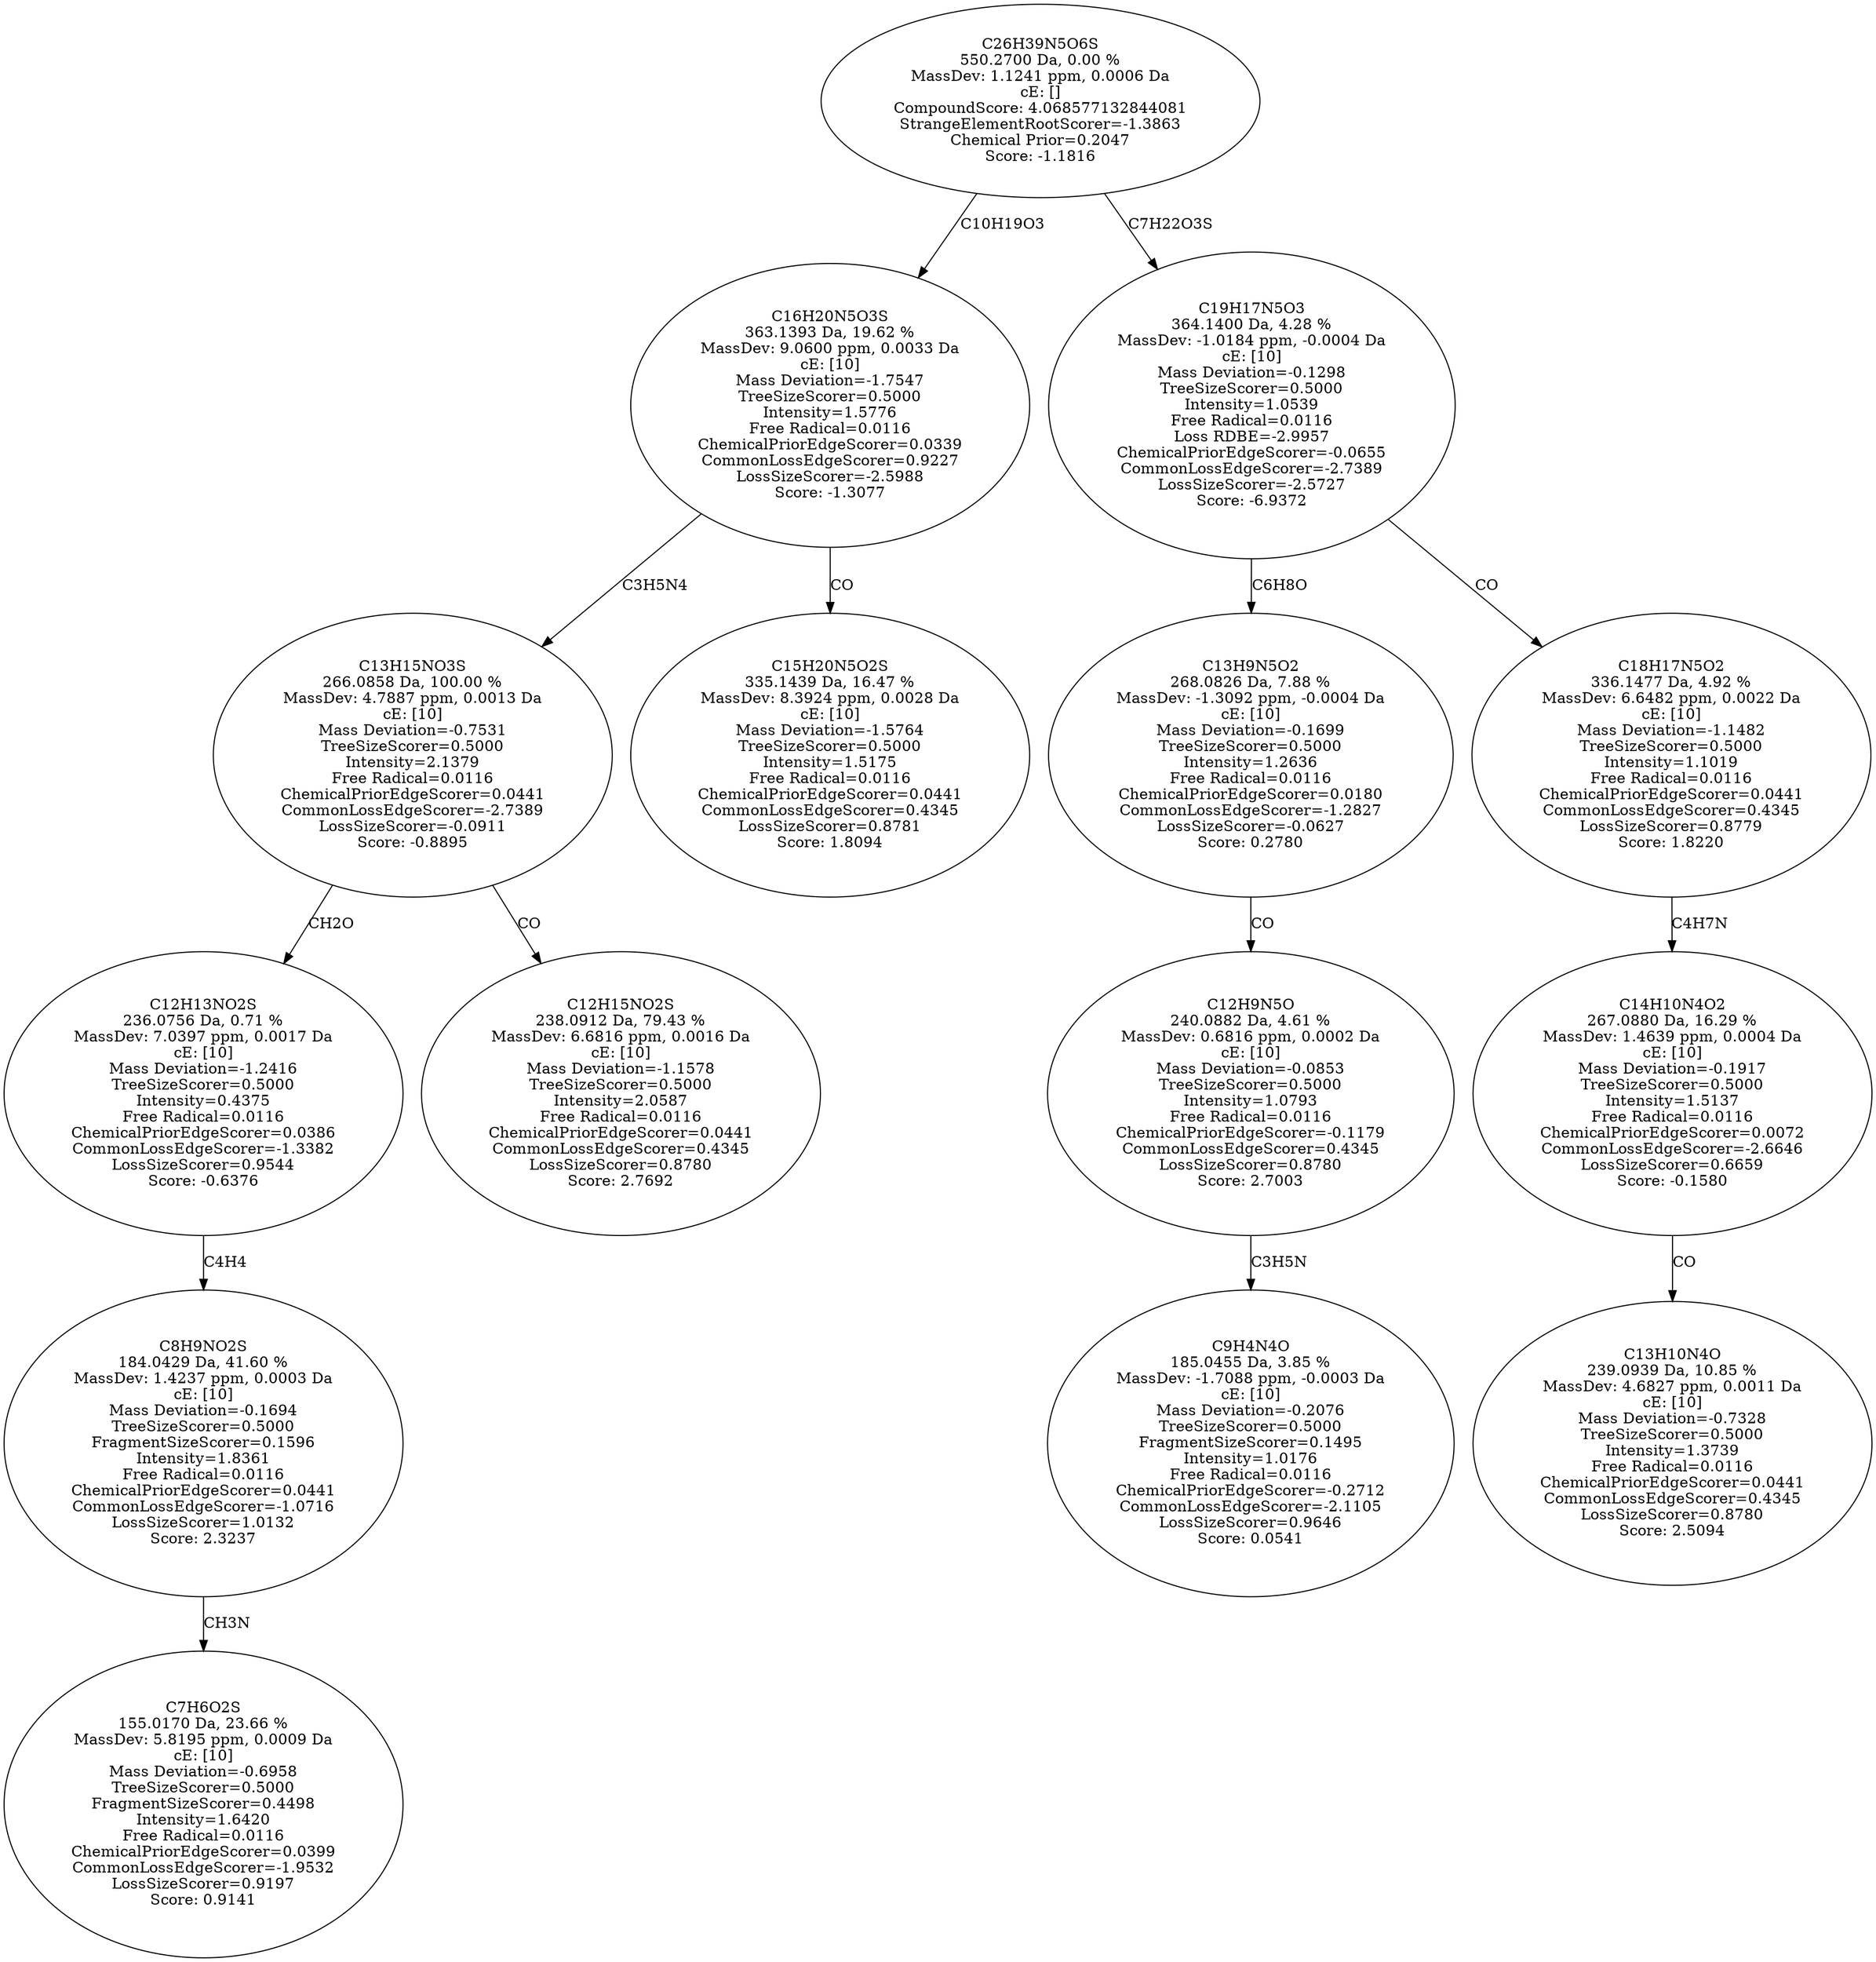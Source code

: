strict digraph {
v1 [label="C7H6O2S\n155.0170 Da, 23.66 %\nMassDev: 5.8195 ppm, 0.0009 Da\ncE: [10]\nMass Deviation=-0.6958\nTreeSizeScorer=0.5000\nFragmentSizeScorer=0.4498\nIntensity=1.6420\nFree Radical=0.0116\nChemicalPriorEdgeScorer=0.0399\nCommonLossEdgeScorer=-1.9532\nLossSizeScorer=0.9197\nScore: 0.9141"];
v2 [label="C8H9NO2S\n184.0429 Da, 41.60 %\nMassDev: 1.4237 ppm, 0.0003 Da\ncE: [10]\nMass Deviation=-0.1694\nTreeSizeScorer=0.5000\nFragmentSizeScorer=0.1596\nIntensity=1.8361\nFree Radical=0.0116\nChemicalPriorEdgeScorer=0.0441\nCommonLossEdgeScorer=-1.0716\nLossSizeScorer=1.0132\nScore: 2.3237"];
v3 [label="C12H13NO2S\n236.0756 Da, 0.71 %\nMassDev: 7.0397 ppm, 0.0017 Da\ncE: [10]\nMass Deviation=-1.2416\nTreeSizeScorer=0.5000\nIntensity=0.4375\nFree Radical=0.0116\nChemicalPriorEdgeScorer=0.0386\nCommonLossEdgeScorer=-1.3382\nLossSizeScorer=0.9544\nScore: -0.6376"];
v4 [label="C12H15NO2S\n238.0912 Da, 79.43 %\nMassDev: 6.6816 ppm, 0.0016 Da\ncE: [10]\nMass Deviation=-1.1578\nTreeSizeScorer=0.5000\nIntensity=2.0587\nFree Radical=0.0116\nChemicalPriorEdgeScorer=0.0441\nCommonLossEdgeScorer=0.4345\nLossSizeScorer=0.8780\nScore: 2.7692"];
v5 [label="C13H15NO3S\n266.0858 Da, 100.00 %\nMassDev: 4.7887 ppm, 0.0013 Da\ncE: [10]\nMass Deviation=-0.7531\nTreeSizeScorer=0.5000\nIntensity=2.1379\nFree Radical=0.0116\nChemicalPriorEdgeScorer=0.0441\nCommonLossEdgeScorer=-2.7389\nLossSizeScorer=-0.0911\nScore: -0.8895"];
v6 [label="C15H20N5O2S\n335.1439 Da, 16.47 %\nMassDev: 8.3924 ppm, 0.0028 Da\ncE: [10]\nMass Deviation=-1.5764\nTreeSizeScorer=0.5000\nIntensity=1.5175\nFree Radical=0.0116\nChemicalPriorEdgeScorer=0.0441\nCommonLossEdgeScorer=0.4345\nLossSizeScorer=0.8781\nScore: 1.8094"];
v7 [label="C16H20N5O3S\n363.1393 Da, 19.62 %\nMassDev: 9.0600 ppm, 0.0033 Da\ncE: [10]\nMass Deviation=-1.7547\nTreeSizeScorer=0.5000\nIntensity=1.5776\nFree Radical=0.0116\nChemicalPriorEdgeScorer=0.0339\nCommonLossEdgeScorer=0.9227\nLossSizeScorer=-2.5988\nScore: -1.3077"];
v8 [label="C9H4N4O\n185.0455 Da, 3.85 %\nMassDev: -1.7088 ppm, -0.0003 Da\ncE: [10]\nMass Deviation=-0.2076\nTreeSizeScorer=0.5000\nFragmentSizeScorer=0.1495\nIntensity=1.0176\nFree Radical=0.0116\nChemicalPriorEdgeScorer=-0.2712\nCommonLossEdgeScorer=-2.1105\nLossSizeScorer=0.9646\nScore: 0.0541"];
v9 [label="C12H9N5O\n240.0882 Da, 4.61 %\nMassDev: 0.6816 ppm, 0.0002 Da\ncE: [10]\nMass Deviation=-0.0853\nTreeSizeScorer=0.5000\nIntensity=1.0793\nFree Radical=0.0116\nChemicalPriorEdgeScorer=-0.1179\nCommonLossEdgeScorer=0.4345\nLossSizeScorer=0.8780\nScore: 2.7003"];
v10 [label="C13H9N5O2\n268.0826 Da, 7.88 %\nMassDev: -1.3092 ppm, -0.0004 Da\ncE: [10]\nMass Deviation=-0.1699\nTreeSizeScorer=0.5000\nIntensity=1.2636\nFree Radical=0.0116\nChemicalPriorEdgeScorer=0.0180\nCommonLossEdgeScorer=-1.2827\nLossSizeScorer=-0.0627\nScore: 0.2780"];
v11 [label="C13H10N4O\n239.0939 Da, 10.85 %\nMassDev: 4.6827 ppm, 0.0011 Da\ncE: [10]\nMass Deviation=-0.7328\nTreeSizeScorer=0.5000\nIntensity=1.3739\nFree Radical=0.0116\nChemicalPriorEdgeScorer=0.0441\nCommonLossEdgeScorer=0.4345\nLossSizeScorer=0.8780\nScore: 2.5094"];
v12 [label="C14H10N4O2\n267.0880 Da, 16.29 %\nMassDev: 1.4639 ppm, 0.0004 Da\ncE: [10]\nMass Deviation=-0.1917\nTreeSizeScorer=0.5000\nIntensity=1.5137\nFree Radical=0.0116\nChemicalPriorEdgeScorer=0.0072\nCommonLossEdgeScorer=-2.6646\nLossSizeScorer=0.6659\nScore: -0.1580"];
v13 [label="C18H17N5O2\n336.1477 Da, 4.92 %\nMassDev: 6.6482 ppm, 0.0022 Da\ncE: [10]\nMass Deviation=-1.1482\nTreeSizeScorer=0.5000\nIntensity=1.1019\nFree Radical=0.0116\nChemicalPriorEdgeScorer=0.0441\nCommonLossEdgeScorer=0.4345\nLossSizeScorer=0.8779\nScore: 1.8220"];
v14 [label="C19H17N5O3\n364.1400 Da, 4.28 %\nMassDev: -1.0184 ppm, -0.0004 Da\ncE: [10]\nMass Deviation=-0.1298\nTreeSizeScorer=0.5000\nIntensity=1.0539\nFree Radical=0.0116\nLoss RDBE=-2.9957\nChemicalPriorEdgeScorer=-0.0655\nCommonLossEdgeScorer=-2.7389\nLossSizeScorer=-2.5727\nScore: -6.9372"];
v15 [label="C26H39N5O6S\n550.2700 Da, 0.00 %\nMassDev: 1.1241 ppm, 0.0006 Da\ncE: []\nCompoundScore: 4.068577132844081\nStrangeElementRootScorer=-1.3863\nChemical Prior=0.2047\nScore: -1.1816"];
v2 -> v1 [label="CH3N"];
v3 -> v2 [label="C4H4"];
v5 -> v3 [label="CH2O"];
v5 -> v4 [label="CO"];
v7 -> v5 [label="C3H5N4"];
v7 -> v6 [label="CO"];
v15 -> v7 [label="C10H19O3"];
v9 -> v8 [label="C3H5N"];
v10 -> v9 [label="CO"];
v14 -> v10 [label="C6H8O"];
v12 -> v11 [label="CO"];
v13 -> v12 [label="C4H7N"];
v14 -> v13 [label="CO"];
v15 -> v14 [label="C7H22O3S"];
}